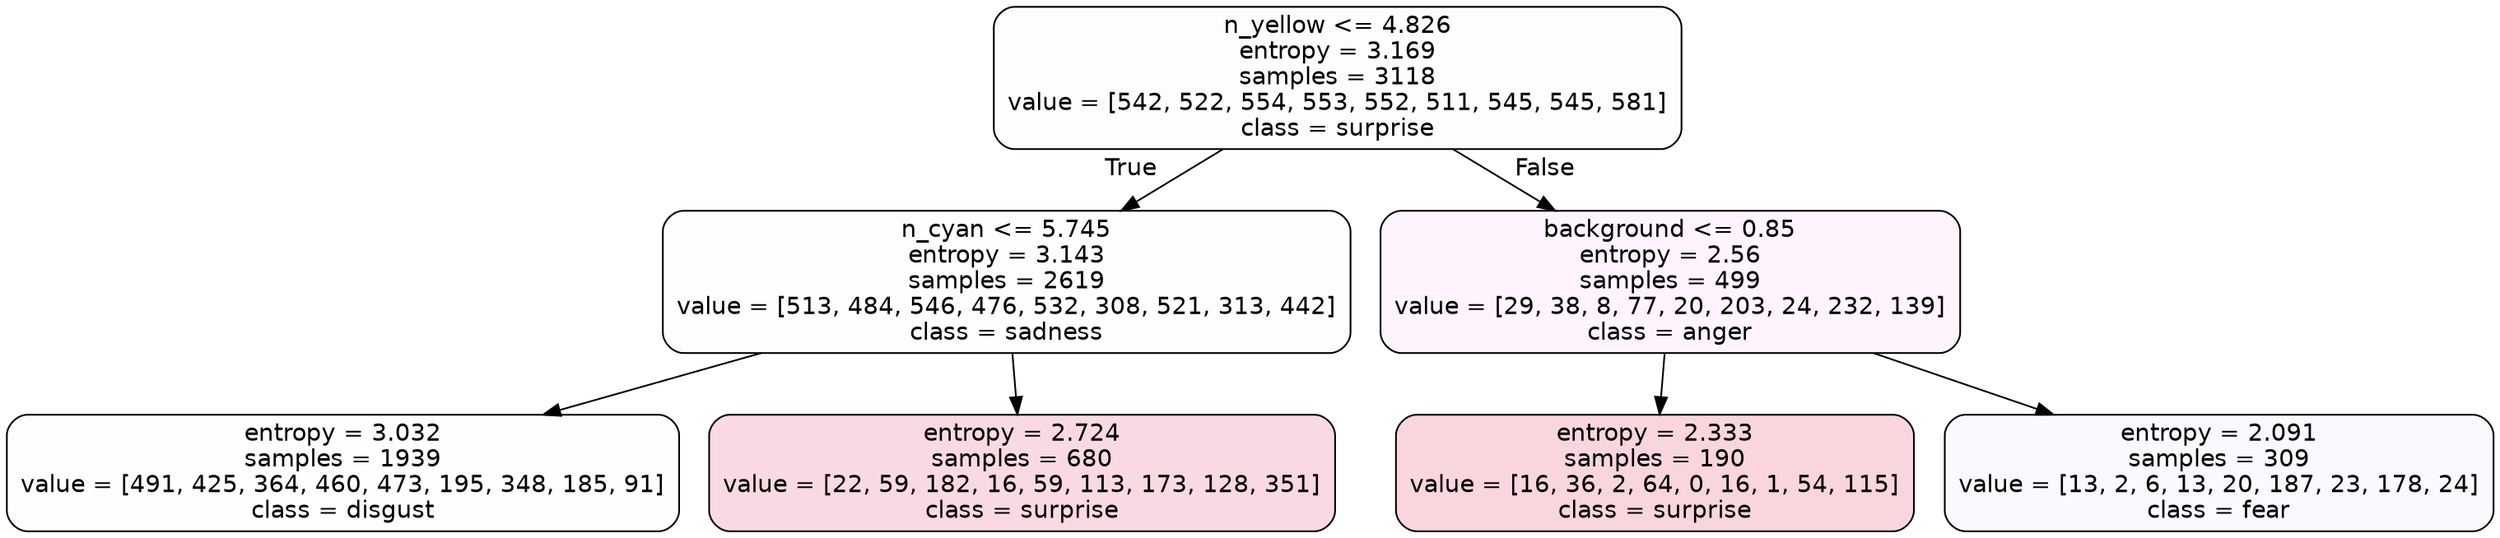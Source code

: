 digraph Tree {
node [shape=box, style="filled, rounded", color="black", fontname=helvetica] ;
edge [fontname=helvetica] ;
0 [label="n_yellow <= 4.826\nentropy = 3.169\nsamples = 3118\nvalue = [542, 522, 554, 553, 552, 511, 545, 545, 581]\nclass = surprise", fillcolor="#e5396402"] ;
1 [label="n_cyan <= 5.745\nentropy = 3.143\nsamples = 2619\nvalue = [513, 484, 546, 476, 532, 308, 521, 313, 442]\nclass = sadness", fillcolor="#64e53901"] ;
0 -> 1 [labeldistance=2.5, labelangle=45, headlabel="True"] ;
2 [label="entropy = 3.032\nsamples = 1939\nvalue = [491, 425, 364, 460, 473, 195, 348, 185, 91]\nclass = disgust", fillcolor="#e5813902"] ;
1 -> 2 ;
3 [label="entropy = 2.724\nsamples = 680\nvalue = [22, 59, 182, 16, 59, 113, 173, 128, 351]\nclass = surprise", fillcolor="#e539642f"] ;
1 -> 3 ;
4 [label="background <= 0.85\nentropy = 2.56\nsamples = 499\nvalue = [29, 38, 8, 77, 20, 203, 24, 232, 139]\nclass = anger", fillcolor="#e539d70d"] ;
0 -> 4 [labeldistance=2.5, labelangle=-45, headlabel="False"] ;
5 [label="entropy = 2.333\nsamples = 190\nvalue = [16, 36, 2, 64, 0, 16, 1, 54, 115]\nclass = surprise", fillcolor="#e5396436"] ;
4 -> 5 ;
6 [label="entropy = 2.091\nsamples = 309\nvalue = [13, 2, 6, 13, 20, 187, 23, 178, 24]\nclass = fear", fillcolor="#3964e508"] ;
4 -> 6 ;
}